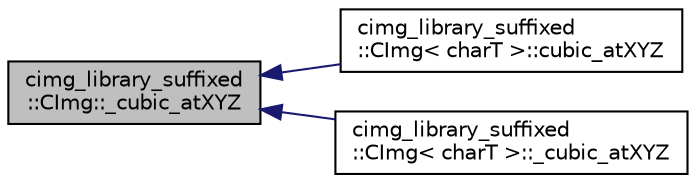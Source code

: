 digraph "cimg_library_suffixed::CImg::_cubic_atXYZ"
{
  edge [fontname="Helvetica",fontsize="10",labelfontname="Helvetica",labelfontsize="10"];
  node [fontname="Helvetica",fontsize="10",shape=record];
  rankdir="LR";
  Node1 [label="cimg_library_suffixed\l::CImg::_cubic_atXYZ",height=0.2,width=0.4,color="black", fillcolor="grey75", style="filled" fontcolor="black"];
  Node1 -> Node2 [dir="back",color="midnightblue",fontsize="10",style="solid",fontname="Helvetica"];
  Node2 [label="cimg_library_suffixed\l::CImg\< charT \>::cubic_atXYZ",height=0.2,width=0.4,color="black", fillcolor="white", style="filled",URL="$structcimg__library__suffixed_1_1_c_img.html#ad3423ca62f825d3762f629c642a8f19b",tooltip="Return pixel value, using cubic interpolation and Neumann boundary conditions for the X..."];
  Node1 -> Node3 [dir="back",color="midnightblue",fontsize="10",style="solid",fontname="Helvetica"];
  Node3 [label="cimg_library_suffixed\l::CImg\< charT \>::_cubic_atXYZ",height=0.2,width=0.4,color="black", fillcolor="white", style="filled",URL="$structcimg__library__suffixed_1_1_c_img.html#a21efc1b9716bee8eba8cb3f41a2b5ba0"];
}
